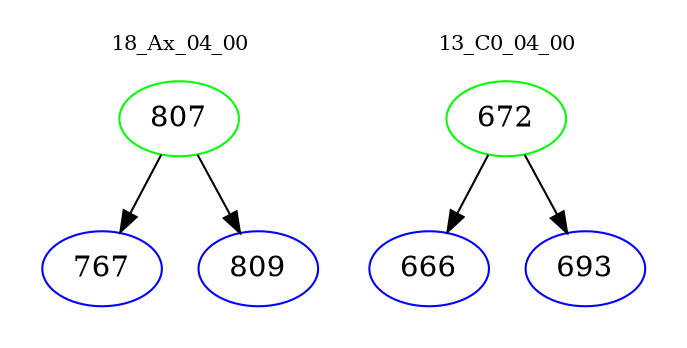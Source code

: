 digraph{
subgraph cluster_0 {
color = white
label = "18_Ax_04_00";
fontsize=10;
T0_807 [label="807", color="green"]
T0_807 -> T0_767 [color="black"]
T0_767 [label="767", color="blue"]
T0_807 -> T0_809 [color="black"]
T0_809 [label="809", color="blue"]
}
subgraph cluster_1 {
color = white
label = "13_C0_04_00";
fontsize=10;
T1_672 [label="672", color="green"]
T1_672 -> T1_666 [color="black"]
T1_666 [label="666", color="blue"]
T1_672 -> T1_693 [color="black"]
T1_693 [label="693", color="blue"]
}
}
